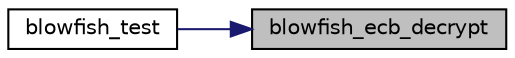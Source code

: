 digraph "blowfish_ecb_decrypt"
{
 // LATEX_PDF_SIZE
  edge [fontname="Helvetica",fontsize="10",labelfontname="Helvetica",labelfontsize="10"];
  node [fontname="Helvetica",fontsize="10",shape=record];
  rankdir="RL";
  Node3 [label="blowfish_ecb_decrypt",height=0.2,width=0.4,color="black", fillcolor="grey75", style="filled", fontcolor="black",tooltip="Decrypts a block of text with Blowfish."];
  Node3 -> Node4 [dir="back",color="midnightblue",fontsize="10",style="solid",fontname="Helvetica"];
  Node4 [label="blowfish_test",height=0.2,width=0.4,color="black", fillcolor="white", style="filled",URL="$blowfish_8c.html#a7e2b92d43b125cabdf319becaf99f201",tooltip="Performs a self-test of the Blowfish block cipher."];
}
